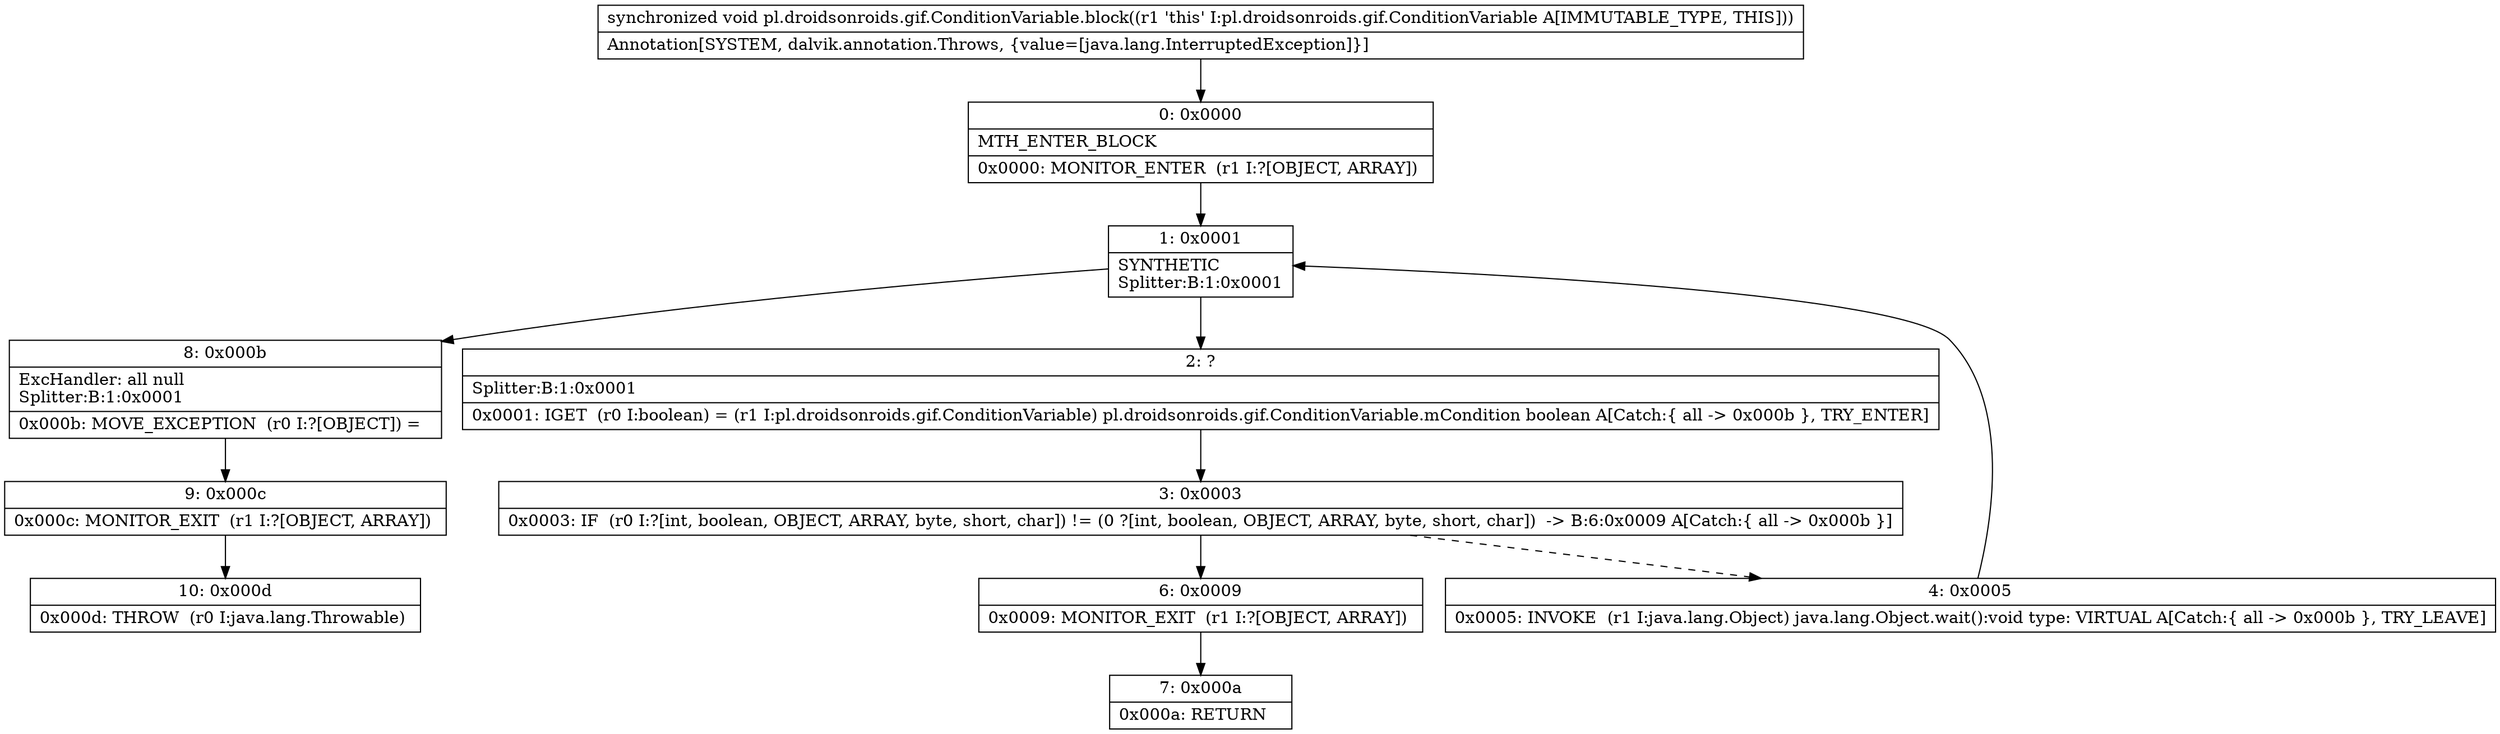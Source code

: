 digraph "CFG forpl.droidsonroids.gif.ConditionVariable.block()V" {
Node_0 [shape=record,label="{0\:\ 0x0000|MTH_ENTER_BLOCK\l|0x0000: MONITOR_ENTER  (r1 I:?[OBJECT, ARRAY]) \l}"];
Node_1 [shape=record,label="{1\:\ 0x0001|SYNTHETIC\lSplitter:B:1:0x0001\l}"];
Node_2 [shape=record,label="{2\:\ ?|Splitter:B:1:0x0001\l|0x0001: IGET  (r0 I:boolean) = (r1 I:pl.droidsonroids.gif.ConditionVariable) pl.droidsonroids.gif.ConditionVariable.mCondition boolean A[Catch:\{ all \-\> 0x000b \}, TRY_ENTER]\l}"];
Node_3 [shape=record,label="{3\:\ 0x0003|0x0003: IF  (r0 I:?[int, boolean, OBJECT, ARRAY, byte, short, char]) != (0 ?[int, boolean, OBJECT, ARRAY, byte, short, char])  \-\> B:6:0x0009 A[Catch:\{ all \-\> 0x000b \}]\l}"];
Node_4 [shape=record,label="{4\:\ 0x0005|0x0005: INVOKE  (r1 I:java.lang.Object) java.lang.Object.wait():void type: VIRTUAL A[Catch:\{ all \-\> 0x000b \}, TRY_LEAVE]\l}"];
Node_6 [shape=record,label="{6\:\ 0x0009|0x0009: MONITOR_EXIT  (r1 I:?[OBJECT, ARRAY]) \l}"];
Node_7 [shape=record,label="{7\:\ 0x000a|0x000a: RETURN   \l}"];
Node_8 [shape=record,label="{8\:\ 0x000b|ExcHandler: all null\lSplitter:B:1:0x0001\l|0x000b: MOVE_EXCEPTION  (r0 I:?[OBJECT]) =  \l}"];
Node_9 [shape=record,label="{9\:\ 0x000c|0x000c: MONITOR_EXIT  (r1 I:?[OBJECT, ARRAY]) \l}"];
Node_10 [shape=record,label="{10\:\ 0x000d|0x000d: THROW  (r0 I:java.lang.Throwable) \l}"];
MethodNode[shape=record,label="{synchronized void pl.droidsonroids.gif.ConditionVariable.block((r1 'this' I:pl.droidsonroids.gif.ConditionVariable A[IMMUTABLE_TYPE, THIS]))  | Annotation[SYSTEM, dalvik.annotation.Throws, \{value=[java.lang.InterruptedException]\}]\l}"];
MethodNode -> Node_0;
Node_0 -> Node_1;
Node_1 -> Node_2;
Node_1 -> Node_8;
Node_2 -> Node_3;
Node_3 -> Node_4[style=dashed];
Node_3 -> Node_6;
Node_4 -> Node_1;
Node_6 -> Node_7;
Node_8 -> Node_9;
Node_9 -> Node_10;
}


